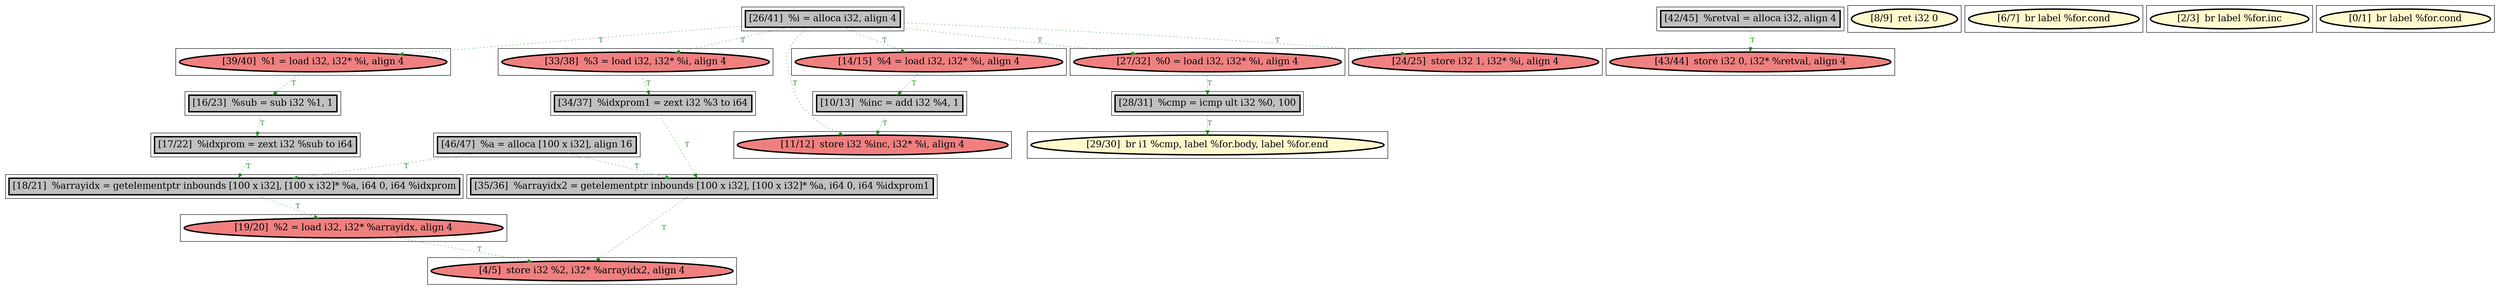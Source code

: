 
digraph G {



node119->node105 [style=dotted,color=forestgreen,label="T",fontcolor=forestgreen ]
node102->node110 [style=dotted,color=forestgreen,label="T",fontcolor=forestgreen ]
node101->node118 [style=dotted,color=forestgreen,label="T",fontcolor=forestgreen ]
node103->node98 [style=dotted,color=forestgreen,label="T",fontcolor=forestgreen ]
node101->node100 [style=dotted,color=forestgreen,label="T",fontcolor=forestgreen ]
node108->node109 [style=dotted,color=forestgreen,label="T",fontcolor=forestgreen ]
node117->node113 [style=dotted,color=forestgreen,label="T",fontcolor=forestgreen ]
node105->node102 [style=dotted,color=forestgreen,label="T",fontcolor=forestgreen ]
node118->node117 [style=dotted,color=forestgreen,label="T",fontcolor=forestgreen ]
node101->node104 [style=dotted,color=forestgreen,label="T",fontcolor=forestgreen ]
node111->node106 [style=dotted,color=forestgreen,label="T",fontcolor=forestgreen ]
node101->node113 [style=dotted,color=forestgreen,label="T",fontcolor=forestgreen ]
node101->node108 [style=dotted,color=forestgreen,label="T",fontcolor=forestgreen ]
node109->node114 [style=dotted,color=forestgreen,label="T",fontcolor=forestgreen ]
node104->node119 [style=dotted,color=forestgreen,label="T",fontcolor=forestgreen ]
node107->node103 [style=dotted,color=forestgreen,label="T",fontcolor=forestgreen ]
node100->node112 [style=dotted,color=forestgreen,label="T",fontcolor=forestgreen ]
node107->node102 [style=dotted,color=forestgreen,label="T",fontcolor=forestgreen ]
node110->node98 [style=dotted,color=forestgreen,label="T",fontcolor=forestgreen ]
node112->node103 [style=dotted,color=forestgreen,label="T",fontcolor=forestgreen ]
node101->node115 [style=dotted,color=forestgreen,label="T",fontcolor=forestgreen ]


subgraph cluster22 {


node118 [penwidth=3.0,fontsize=20,fillcolor=lightcoral,label="[14/15]  %4 = load i32, i32* %i, align 4",shape=ellipse,style=filled ]



}

subgraph cluster20 {


node116 [penwidth=3.0,fontsize=20,fillcolor=lemonchiffon,label="[8/9]  ret i32 0",shape=ellipse,style=filled ]



}

subgraph cluster18 {


node114 [penwidth=3.0,fontsize=20,fillcolor=lemonchiffon,label="[29/30]  br i1 %cmp, label %for.body, label %for.end",shape=ellipse,style=filled ]



}

subgraph cluster16 {


node112 [penwidth=3.0,fontsize=20,fillcolor=grey,label="[34/37]  %idxprom1 = zext i32 %3 to i64",shape=rectangle,style=filled ]



}

subgraph cluster17 {


node113 [penwidth=3.0,fontsize=20,fillcolor=lightcoral,label="[11/12]  store i32 %inc, i32* %i, align 4",shape=ellipse,style=filled ]



}

subgraph cluster4 {


node100 [penwidth=3.0,fontsize=20,fillcolor=lightcoral,label="[33/38]  %3 = load i32, i32* %i, align 4",shape=ellipse,style=filled ]



}

subgraph cluster3 {


node99 [penwidth=3.0,fontsize=20,fillcolor=lemonchiffon,label="[6/7]  br label %for.cond",shape=ellipse,style=filled ]



}

subgraph cluster2 {


node98 [penwidth=3.0,fontsize=20,fillcolor=lightcoral,label="[4/5]  store i32 %2, i32* %arrayidx2, align 4",shape=ellipse,style=filled ]



}

subgraph cluster1 {


node97 [penwidth=3.0,fontsize=20,fillcolor=lemonchiffon,label="[2/3]  br label %for.inc",shape=ellipse,style=filled ]



}

subgraph cluster12 {


node108 [penwidth=3.0,fontsize=20,fillcolor=lightcoral,label="[27/32]  %0 = load i32, i32* %i, align 4",shape=ellipse,style=filled ]



}

subgraph cluster5 {


node101 [penwidth=3.0,fontsize=20,fillcolor=grey,label="[26/41]  %i = alloca i32, align 4",shape=rectangle,style=filled ]



}

subgraph cluster0 {


node96 [penwidth=3.0,fontsize=20,fillcolor=lemonchiffon,label="[0/1]  br label %for.cond",shape=ellipse,style=filled ]



}

subgraph cluster6 {


node102 [penwidth=3.0,fontsize=20,fillcolor=grey,label="[18/21]  %arrayidx = getelementptr inbounds [100 x i32], [100 x i32]* %a, i64 0, i64 %idxprom",shape=rectangle,style=filled ]



}

subgraph cluster14 {


node110 [penwidth=3.0,fontsize=20,fillcolor=lightcoral,label="[19/20]  %2 = load i32, i32* %arrayidx, align 4",shape=ellipse,style=filled ]



}

subgraph cluster7 {


node103 [penwidth=3.0,fontsize=20,fillcolor=grey,label="[35/36]  %arrayidx2 = getelementptr inbounds [100 x i32], [100 x i32]* %a, i64 0, i64 %idxprom1",shape=rectangle,style=filled ]



}

subgraph cluster23 {


node119 [penwidth=3.0,fontsize=20,fillcolor=grey,label="[16/23]  %sub = sub i32 %1, 1",shape=rectangle,style=filled ]



}

subgraph cluster8 {


node104 [penwidth=3.0,fontsize=20,fillcolor=lightcoral,label="[39/40]  %1 = load i32, i32* %i, align 4",shape=ellipse,style=filled ]



}

subgraph cluster21 {


node117 [penwidth=3.0,fontsize=20,fillcolor=grey,label="[10/13]  %inc = add i32 %4, 1",shape=rectangle,style=filled ]



}

subgraph cluster9 {


node105 [penwidth=3.0,fontsize=20,fillcolor=grey,label="[17/22]  %idxprom = zext i32 %sub to i64",shape=rectangle,style=filled ]



}

subgraph cluster19 {


node115 [penwidth=3.0,fontsize=20,fillcolor=lightcoral,label="[24/25]  store i32 1, i32* %i, align 4",shape=ellipse,style=filled ]



}

subgraph cluster10 {


node106 [penwidth=3.0,fontsize=20,fillcolor=lightcoral,label="[43/44]  store i32 0, i32* %retval, align 4",shape=ellipse,style=filled ]



}

subgraph cluster11 {


node107 [penwidth=3.0,fontsize=20,fillcolor=grey,label="[46/47]  %a = alloca [100 x i32], align 16",shape=rectangle,style=filled ]



}

subgraph cluster13 {


node109 [penwidth=3.0,fontsize=20,fillcolor=grey,label="[28/31]  %cmp = icmp ult i32 %0, 100",shape=rectangle,style=filled ]



}

subgraph cluster15 {


node111 [penwidth=3.0,fontsize=20,fillcolor=grey,label="[42/45]  %retval = alloca i32, align 4",shape=rectangle,style=filled ]



}

}
